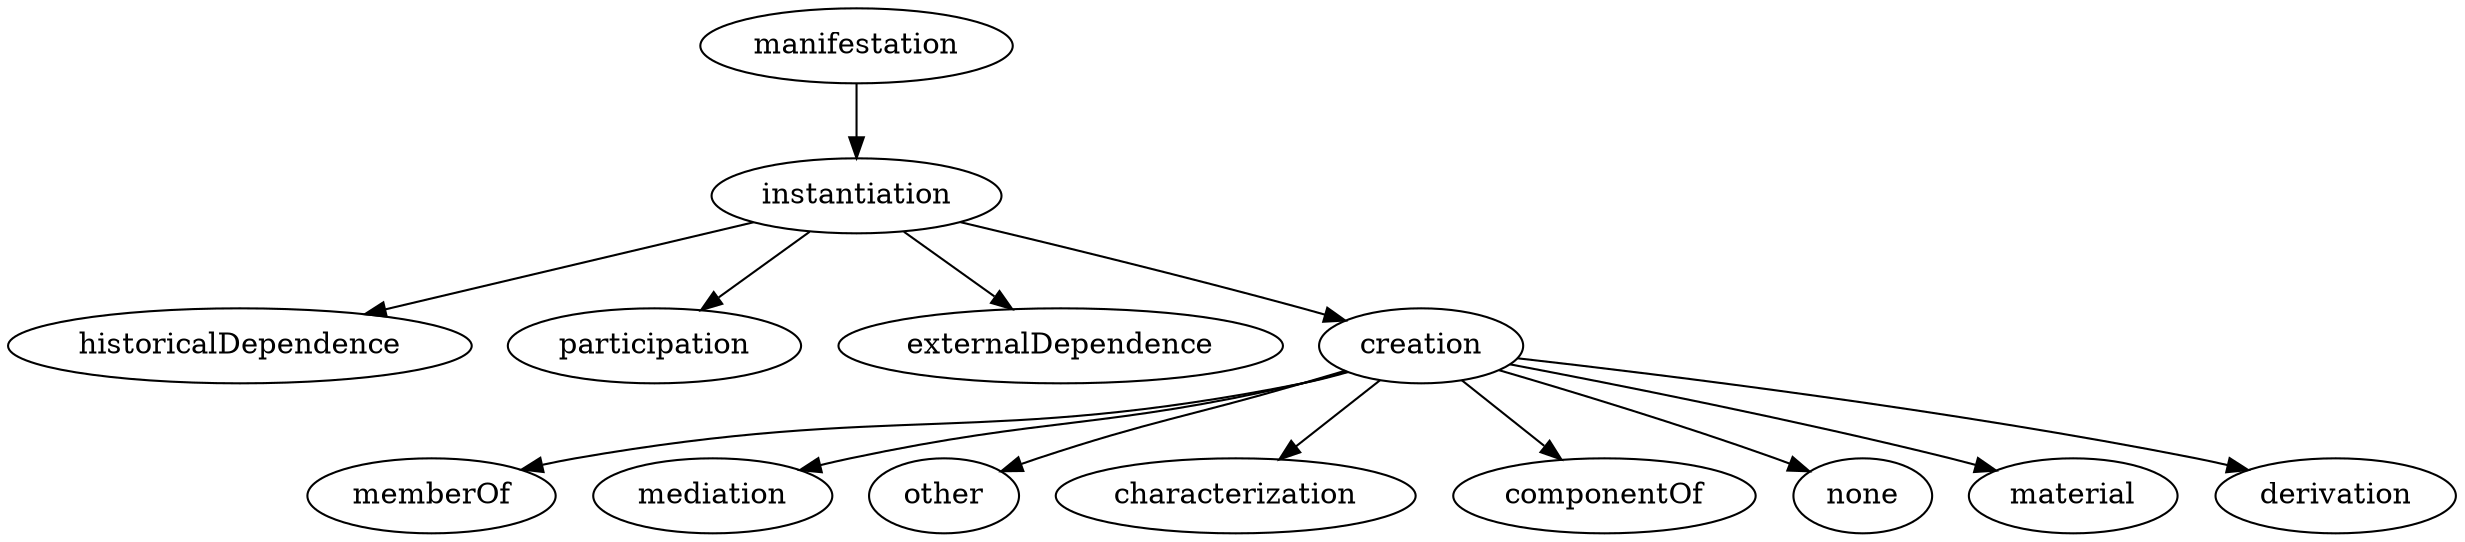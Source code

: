 strict digraph  {
manifestation;
instantiation;
historicalDependence;
participation;
externalDependence;
creation;
memberOf;
mediation;
other;
characterization;
componentOf;
none;
material;
derivation;
manifestation -> instantiation;
instantiation -> historicalDependence;
instantiation -> participation;
instantiation -> externalDependence;
instantiation -> creation;
creation -> memberOf;
creation -> mediation;
creation -> other;
creation -> characterization;
creation -> componentOf;
creation -> none;
creation -> material;
creation -> derivation;
}
